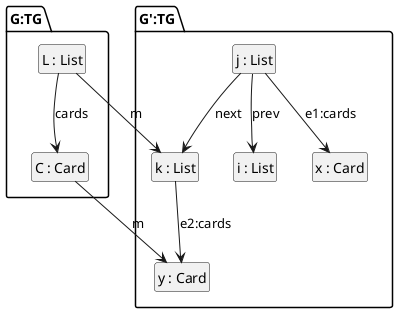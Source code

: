 @startuml
skinparam shadowing false
hide members
hide circle
class "G:TG.L : List"
class "G:TG.C : Card"
"G:TG.L : List"-->"G:TG.C : Card" : "cards"
class "G':TG.i : List"
class "G':TG.j : List"
class "G':TG.k : List"
class "G':TG.x : Card"
class "G':TG.y : Card"
"G':TG.j : List"-->"G':TG.i : List" : "prev"
"G':TG.j : List"-->"G':TG.k : List" : "next"
"G':TG.j : List"-->"G':TG.x : Card" : "e1:cards"
"G':TG.k : List"-->"G':TG.y : Card" : "e2:cards"

"G:TG.L : List" --> "G':TG.k : List" : "m"
"G:TG.C : Card" --> "G':TG.y : Card" : "m"
@enduml
